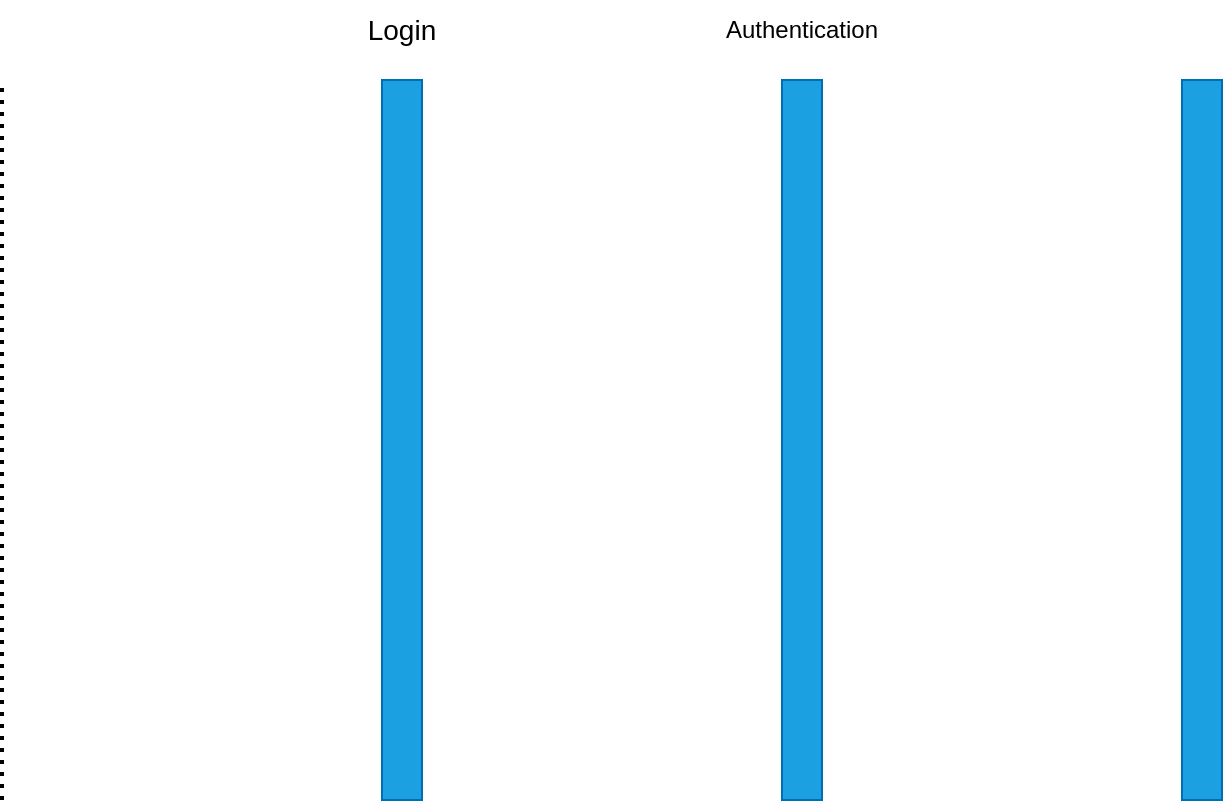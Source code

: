 <mxfile version="21.0.2" type="device"><diagram name="Page-1" id="Omy9o0orIy9CW2rEiqyP"><mxGraphModel dx="851" dy="508" grid="1" gridSize="10" guides="1" tooltips="1" connect="1" arrows="1" fold="1" page="1" pageScale="1" pageWidth="850" pageHeight="1100" math="0" shadow="0"><root><mxCell id="0"/><mxCell id="1" parent="0"/><mxCell id="CJqvAN3TayiML9TcCui7-1" value="" style="endArrow=none;dashed=1;html=1;strokeWidth=2;rounded=0;dashPattern=1 2;" edge="1" parent="1"><mxGeometry width="50" height="50" relative="1" as="geometry"><mxPoint x="200" y="480" as="sourcePoint"/><mxPoint x="200" y="120" as="targetPoint"/></mxGeometry></mxCell><mxCell id="CJqvAN3TayiML9TcCui7-3" value="" style="endArrow=none;dashed=1;html=1;strokeWidth=2;rounded=0;dashPattern=1 2;startArrow=none;" edge="1" parent="1" source="CJqvAN3TayiML9TcCui7-8"><mxGeometry width="50" height="50" relative="1" as="geometry"><mxPoint x="600" y="480" as="sourcePoint"/><mxPoint x="600" y="120" as="targetPoint"/></mxGeometry></mxCell><mxCell id="CJqvAN3TayiML9TcCui7-5" value="&lt;font style=&quot;font-size: 14px;&quot;&gt;Login&lt;/font&gt;" style="text;html=1;strokeColor=none;fillColor=none;align=center;verticalAlign=middle;whiteSpace=wrap;rounded=0;" vertex="1" parent="1"><mxGeometry x="370" y="80" width="60" height="30" as="geometry"/></mxCell><mxCell id="CJqvAN3TayiML9TcCui7-6" value="Authentication" style="text;html=1;strokeColor=none;fillColor=none;align=center;verticalAlign=middle;whiteSpace=wrap;rounded=0;" vertex="1" parent="1"><mxGeometry x="570" y="80" width="60" height="30" as="geometry"/></mxCell><mxCell id="CJqvAN3TayiML9TcCui7-12" value="" style="endArrow=none;dashed=1;html=1;strokeWidth=2;rounded=0;dashPattern=1 2;" edge="1" parent="1" target="CJqvAN3TayiML9TcCui7-8"><mxGeometry width="50" height="50" relative="1" as="geometry"><mxPoint x="600" y="480" as="sourcePoint"/><mxPoint x="600" y="120" as="targetPoint"/></mxGeometry></mxCell><mxCell id="CJqvAN3TayiML9TcCui7-8" value="" style="rounded=0;whiteSpace=wrap;html=1;fillColor=#1ba1e2;fontColor=#ffffff;strokeColor=#006EAF;" vertex="1" parent="1"><mxGeometry x="590" y="120" width="20" height="360" as="geometry"/></mxCell><mxCell id="CJqvAN3TayiML9TcCui7-14" value="" style="endArrow=none;dashed=1;html=1;strokeWidth=2;rounded=0;dashPattern=1 2;" edge="1" parent="1" target="CJqvAN3TayiML9TcCui7-13"><mxGeometry width="50" height="50" relative="1" as="geometry"><mxPoint x="800" y="470" as="sourcePoint"/><mxPoint x="800" y="110" as="targetPoint"/></mxGeometry></mxCell><mxCell id="CJqvAN3TayiML9TcCui7-13" value="" style="rounded=0;whiteSpace=wrap;html=1;fillColor=#1ba1e2;fontColor=#ffffff;strokeColor=#006EAF;" vertex="1" parent="1"><mxGeometry x="790" y="120" width="20" height="360" as="geometry"/></mxCell><mxCell id="CJqvAN3TayiML9TcCui7-15" value="" style="rounded=0;whiteSpace=wrap;html=1;fillColor=#1ba1e2;fontColor=#ffffff;strokeColor=#006EAF;" vertex="1" parent="1"><mxGeometry x="390" y="120" width="20" height="360" as="geometry"/></mxCell></root></mxGraphModel></diagram></mxfile>